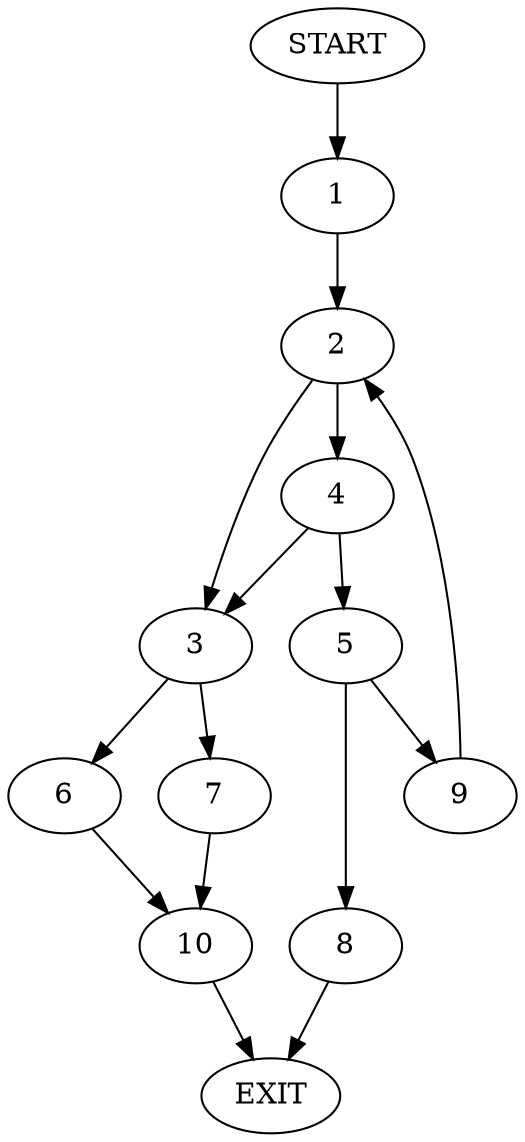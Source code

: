 digraph {
0 [label="START"]
11 [label="EXIT"]
0 -> 1
1 -> 2
2 -> 3
2 -> 4
4 -> 3
4 -> 5
3 -> 6
3 -> 7
5 -> 8
5 -> 9
8 -> 11
9 -> 2
7 -> 10
6 -> 10
10 -> 11
}
